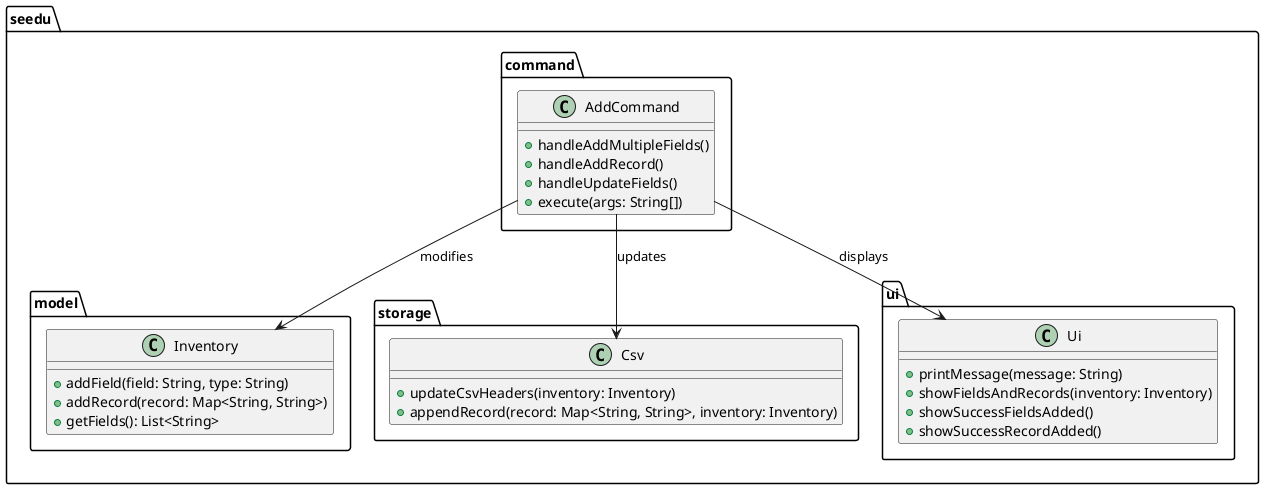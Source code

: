 @startuml

package seedu.command {
  class AddCommand {
    +handleAddMultipleFields()
    +handleAddRecord()
    +handleUpdateFields()
    +execute(args: String[])
  }
}

package seedu.model {
  class Inventory {
    +addField(field: String, type: String)
    +addRecord(record: Map<String, String>)
    +getFields(): List<String>
  }
}

package seedu.storage {
  class Csv {
    +updateCsvHeaders(inventory: Inventory)
    +appendRecord(record: Map<String, String>, inventory: Inventory)
  }
}

package seedu.ui {
  class Ui {
    +printMessage(message: String)
    +showFieldsAndRecords(inventory: Inventory)
    +showSuccessFieldsAdded()
    +showSuccessRecordAdded()
  }
}

AddCommand --> Inventory : "modifies"
AddCommand --> Csv : "updates"
AddCommand --> Ui : "displays"

@enduml
